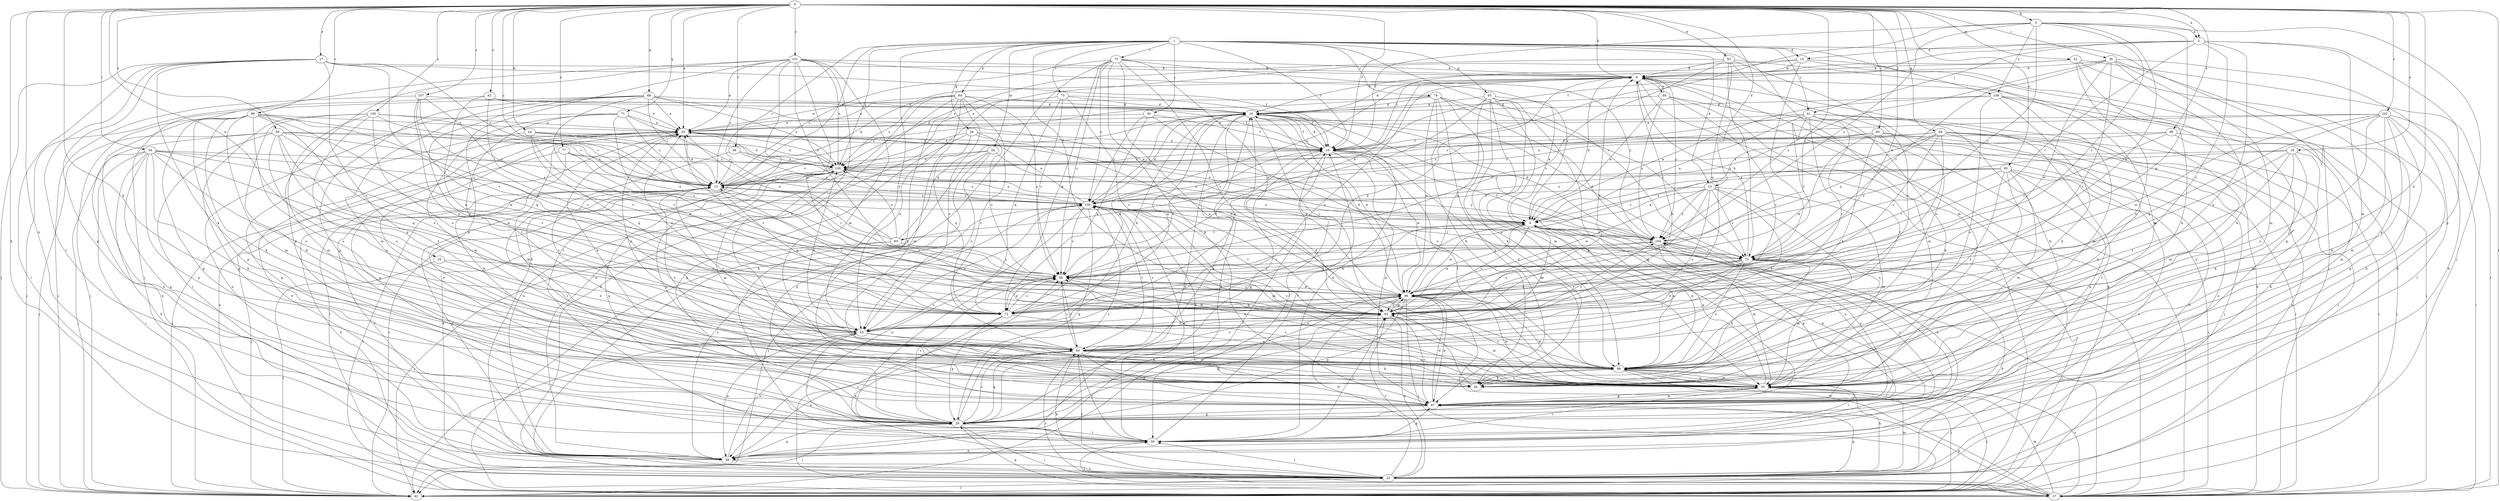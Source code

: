 strict digraph  {
0;
1;
2;
4;
5;
8;
12;
13;
15;
16;
17;
18;
19;
20;
24;
26;
28;
33;
34;
36;
37;
40;
41;
42;
44;
45;
48;
49;
50;
52;
54;
55;
58;
59;
60;
62;
63;
64;
65;
67;
68;
69;
71;
72;
73;
74;
75;
76;
77;
80;
83;
84;
85;
88;
89;
92;
93;
96;
99;
100;
101;
102;
104;
105;
107;
108;
109;
0 -> 2  [label=a];
0 -> 5  [label=b];
0 -> 8  [label=b];
0 -> 12  [label=c];
0 -> 13  [label=d];
0 -> 17  [label=e];
0 -> 18  [label=e];
0 -> 19  [label=e];
0 -> 20  [label=e];
0 -> 24  [label=f];
0 -> 33  [label=h];
0 -> 34  [label=i];
0 -> 36  [label=i];
0 -> 37  [label=i];
0 -> 44  [label=k];
0 -> 45  [label=k];
0 -> 48  [label=l];
0 -> 52  [label=m];
0 -> 58  [label=n];
0 -> 59  [label=n];
0 -> 60  [label=o];
0 -> 62  [label=o];
0 -> 68  [label=q];
0 -> 69  [label=q];
0 -> 71  [label=q];
0 -> 77  [label=s];
0 -> 80  [label=s];
0 -> 85  [label=u];
0 -> 88  [label=u];
0 -> 89  [label=v];
0 -> 93  [label=w];
0 -> 96  [label=w];
0 -> 99  [label=x];
0 -> 101  [label=y];
0 -> 102  [label=y];
0 -> 105  [label=z];
0 -> 107  [label=z];
1 -> 12  [label=c];
1 -> 13  [label=d];
1 -> 15  [label=d];
1 -> 24  [label=f];
1 -> 26  [label=g];
1 -> 33  [label=h];
1 -> 37  [label=i];
1 -> 40  [label=j];
1 -> 41  [label=j];
1 -> 54  [label=m];
1 -> 55  [label=m];
1 -> 63  [label=o];
1 -> 64  [label=p];
1 -> 65  [label=p];
1 -> 73  [label=r];
1 -> 74  [label=r];
1 -> 75  [label=r];
1 -> 76  [label=r];
1 -> 92  [label=v];
1 -> 100  [label=x];
1 -> 108  [label=z];
2 -> 15  [label=d];
2 -> 24  [label=f];
2 -> 41  [label=j];
2 -> 55  [label=m];
2 -> 67  [label=p];
2 -> 76  [label=r];
2 -> 88  [label=u];
2 -> 92  [label=v];
4 -> 8  [label=b];
4 -> 20  [label=e];
4 -> 63  [label=o];
4 -> 72  [label=q];
4 -> 83  [label=t];
4 -> 88  [label=u];
4 -> 92  [label=v];
4 -> 96  [label=w];
4 -> 104  [label=y];
5 -> 2  [label=a];
5 -> 12  [label=c];
5 -> 24  [label=f];
5 -> 42  [label=j];
5 -> 72  [label=q];
5 -> 76  [label=r];
5 -> 80  [label=s];
5 -> 96  [label=w];
5 -> 104  [label=y];
5 -> 108  [label=z];
8 -> 16  [label=d];
8 -> 42  [label=j];
8 -> 49  [label=l];
8 -> 59  [label=n];
8 -> 63  [label=o];
8 -> 104  [label=y];
8 -> 109  [label=z];
12 -> 8  [label=b];
12 -> 20  [label=e];
12 -> 33  [label=h];
12 -> 42  [label=j];
12 -> 59  [label=n];
12 -> 72  [label=q];
12 -> 76  [label=r];
12 -> 88  [label=u];
12 -> 92  [label=v];
12 -> 109  [label=z];
13 -> 4  [label=a];
13 -> 55  [label=m];
13 -> 63  [label=o];
13 -> 76  [label=r];
13 -> 84  [label=t];
13 -> 88  [label=u];
13 -> 92  [label=v];
13 -> 96  [label=w];
13 -> 104  [label=y];
13 -> 109  [label=z];
15 -> 8  [label=b];
15 -> 24  [label=f];
15 -> 28  [label=g];
15 -> 33  [label=h];
15 -> 76  [label=r];
15 -> 100  [label=x];
16 -> 20  [label=e];
16 -> 24  [label=f];
16 -> 28  [label=g];
16 -> 59  [label=n];
16 -> 72  [label=q];
16 -> 92  [label=v];
16 -> 96  [label=w];
16 -> 104  [label=y];
16 -> 109  [label=z];
17 -> 8  [label=b];
17 -> 12  [label=c];
17 -> 24  [label=f];
17 -> 28  [label=g];
17 -> 37  [label=i];
17 -> 42  [label=j];
17 -> 45  [label=k];
17 -> 50  [label=l];
17 -> 63  [label=o];
17 -> 92  [label=v];
18 -> 42  [label=j];
18 -> 63  [label=o];
18 -> 80  [label=s];
19 -> 45  [label=k];
19 -> 55  [label=m];
19 -> 84  [label=t];
19 -> 88  [label=u];
19 -> 96  [label=w];
19 -> 100  [label=x];
19 -> 104  [label=y];
20 -> 24  [label=f];
20 -> 28  [label=g];
20 -> 37  [label=i];
20 -> 55  [label=m];
20 -> 92  [label=v];
24 -> 16  [label=d];
24 -> 28  [label=g];
24 -> 50  [label=l];
24 -> 67  [label=p];
24 -> 80  [label=s];
24 -> 96  [label=w];
24 -> 100  [label=x];
26 -> 24  [label=f];
26 -> 28  [label=g];
26 -> 59  [label=n];
26 -> 72  [label=q];
26 -> 80  [label=s];
26 -> 96  [label=w];
28 -> 4  [label=a];
28 -> 20  [label=e];
28 -> 37  [label=i];
28 -> 42  [label=j];
28 -> 50  [label=l];
28 -> 80  [label=s];
28 -> 84  [label=t];
28 -> 96  [label=w];
28 -> 104  [label=y];
28 -> 109  [label=z];
33 -> 20  [label=e];
33 -> 37  [label=i];
33 -> 42  [label=j];
33 -> 50  [label=l];
33 -> 55  [label=m];
33 -> 67  [label=p];
33 -> 84  [label=t];
33 -> 92  [label=v];
33 -> 96  [label=w];
33 -> 100  [label=x];
34 -> 28  [label=g];
34 -> 33  [label=h];
34 -> 37  [label=i];
34 -> 42  [label=j];
34 -> 45  [label=k];
34 -> 63  [label=o];
34 -> 67  [label=p];
34 -> 72  [label=q];
34 -> 96  [label=w];
34 -> 100  [label=x];
34 -> 109  [label=z];
36 -> 8  [label=b];
36 -> 33  [label=h];
36 -> 45  [label=k];
36 -> 55  [label=m];
36 -> 67  [label=p];
36 -> 76  [label=r];
36 -> 92  [label=v];
36 -> 96  [label=w];
36 -> 104  [label=y];
37 -> 8  [label=b];
37 -> 12  [label=c];
37 -> 28  [label=g];
37 -> 50  [label=l];
37 -> 55  [label=m];
37 -> 67  [label=p];
37 -> 80  [label=s];
37 -> 84  [label=t];
37 -> 88  [label=u];
37 -> 96  [label=w];
40 -> 20  [label=e];
40 -> 24  [label=f];
40 -> 72  [label=q];
40 -> 88  [label=u];
40 -> 109  [label=z];
41 -> 4  [label=a];
41 -> 20  [label=e];
41 -> 42  [label=j];
41 -> 45  [label=k];
41 -> 50  [label=l];
41 -> 76  [label=r];
41 -> 84  [label=t];
41 -> 92  [label=v];
41 -> 109  [label=z];
42 -> 8  [label=b];
42 -> 24  [label=f];
44 -> 12  [label=c];
44 -> 24  [label=f];
44 -> 28  [label=g];
44 -> 72  [label=q];
44 -> 96  [label=w];
44 -> 100  [label=x];
45 -> 16  [label=d];
45 -> 88  [label=u];
48 -> 84  [label=t];
48 -> 100  [label=x];
48 -> 109  [label=z];
49 -> 4  [label=a];
49 -> 8  [label=b];
49 -> 16  [label=d];
49 -> 37  [label=i];
49 -> 55  [label=m];
49 -> 92  [label=v];
49 -> 104  [label=y];
50 -> 4  [label=a];
50 -> 16  [label=d];
50 -> 24  [label=f];
50 -> 59  [label=n];
50 -> 67  [label=p];
50 -> 92  [label=v];
50 -> 109  [label=z];
52 -> 8  [label=b];
52 -> 16  [label=d];
52 -> 33  [label=h];
52 -> 37  [label=i];
52 -> 45  [label=k];
52 -> 88  [label=u];
54 -> 4  [label=a];
54 -> 12  [label=c];
54 -> 28  [label=g];
54 -> 37  [label=i];
54 -> 63  [label=o];
54 -> 100  [label=x];
55 -> 4  [label=a];
55 -> 24  [label=f];
55 -> 42  [label=j];
55 -> 50  [label=l];
55 -> 67  [label=p];
55 -> 80  [label=s];
55 -> 88  [label=u];
55 -> 96  [label=w];
55 -> 109  [label=z];
58 -> 12  [label=c];
58 -> 24  [label=f];
58 -> 42  [label=j];
58 -> 50  [label=l];
58 -> 59  [label=n];
58 -> 72  [label=q];
58 -> 84  [label=t];
58 -> 88  [label=u];
58 -> 92  [label=v];
58 -> 100  [label=x];
59 -> 12  [label=c];
59 -> 16  [label=d];
59 -> 20  [label=e];
59 -> 28  [label=g];
59 -> 33  [label=h];
59 -> 63  [label=o];
59 -> 109  [label=z];
60 -> 24  [label=f];
60 -> 33  [label=h];
60 -> 37  [label=i];
60 -> 42  [label=j];
60 -> 59  [label=n];
60 -> 80  [label=s];
60 -> 84  [label=t];
60 -> 96  [label=w];
60 -> 100  [label=x];
62 -> 16  [label=d];
62 -> 20  [label=e];
62 -> 24  [label=f];
62 -> 42  [label=j];
62 -> 72  [label=q];
62 -> 92  [label=v];
63 -> 16  [label=d];
63 -> 42  [label=j];
63 -> 45  [label=k];
63 -> 50  [label=l];
63 -> 59  [label=n];
63 -> 84  [label=t];
63 -> 100  [label=x];
63 -> 104  [label=y];
63 -> 109  [label=z];
64 -> 16  [label=d];
64 -> 20  [label=e];
64 -> 33  [label=h];
64 -> 45  [label=k];
64 -> 55  [label=m];
64 -> 59  [label=n];
64 -> 63  [label=o];
64 -> 80  [label=s];
64 -> 84  [label=t];
64 -> 100  [label=x];
65 -> 4  [label=a];
65 -> 16  [label=d];
65 -> 28  [label=g];
65 -> 45  [label=k];
65 -> 55  [label=m];
65 -> 63  [label=o];
65 -> 67  [label=p];
65 -> 88  [label=u];
65 -> 96  [label=w];
67 -> 4  [label=a];
67 -> 8  [label=b];
67 -> 12  [label=c];
67 -> 28  [label=g];
67 -> 55  [label=m];
67 -> 92  [label=v];
67 -> 96  [label=w];
67 -> 104  [label=y];
67 -> 109  [label=z];
68 -> 4  [label=a];
68 -> 12  [label=c];
68 -> 16  [label=d];
68 -> 20  [label=e];
68 -> 42  [label=j];
68 -> 55  [label=m];
68 -> 63  [label=o];
68 -> 67  [label=p];
68 -> 92  [label=v];
68 -> 100  [label=x];
69 -> 4  [label=a];
69 -> 24  [label=f];
69 -> 33  [label=h];
69 -> 37  [label=i];
69 -> 45  [label=k];
69 -> 55  [label=m];
69 -> 80  [label=s];
69 -> 92  [label=v];
69 -> 104  [label=y];
69 -> 109  [label=z];
71 -> 12  [label=c];
71 -> 20  [label=e];
71 -> 55  [label=m];
71 -> 59  [label=n];
71 -> 80  [label=s];
71 -> 84  [label=t];
71 -> 109  [label=z];
72 -> 4  [label=a];
72 -> 8  [label=b];
72 -> 12  [label=c];
72 -> 16  [label=d];
72 -> 20  [label=e];
72 -> 28  [label=g];
72 -> 33  [label=h];
72 -> 80  [label=s];
72 -> 88  [label=u];
72 -> 96  [label=w];
73 -> 16  [label=d];
73 -> 24  [label=f];
73 -> 63  [label=o];
73 -> 72  [label=q];
73 -> 80  [label=s];
73 -> 92  [label=v];
74 -> 12  [label=c];
74 -> 16  [label=d];
74 -> 20  [label=e];
74 -> 37  [label=i];
74 -> 45  [label=k];
74 -> 67  [label=p];
74 -> 76  [label=r];
74 -> 88  [label=u];
74 -> 96  [label=w];
75 -> 8  [label=b];
75 -> 12  [label=c];
75 -> 33  [label=h];
75 -> 67  [label=p];
75 -> 72  [label=q];
75 -> 80  [label=s];
75 -> 88  [label=u];
75 -> 92  [label=v];
75 -> 96  [label=w];
75 -> 104  [label=y];
75 -> 109  [label=z];
76 -> 8  [label=b];
76 -> 16  [label=d];
76 -> 33  [label=h];
76 -> 37  [label=i];
76 -> 42  [label=j];
76 -> 45  [label=k];
76 -> 55  [label=m];
76 -> 63  [label=o];
76 -> 72  [label=q];
76 -> 80  [label=s];
76 -> 84  [label=t];
76 -> 88  [label=u];
76 -> 92  [label=v];
76 -> 96  [label=w];
77 -> 4  [label=a];
77 -> 42  [label=j];
77 -> 45  [label=k];
77 -> 80  [label=s];
77 -> 100  [label=x];
80 -> 24  [label=f];
80 -> 50  [label=l];
80 -> 63  [label=o];
80 -> 72  [label=q];
80 -> 84  [label=t];
80 -> 88  [label=u];
80 -> 96  [label=w];
83 -> 8  [label=b];
83 -> 12  [label=c];
83 -> 16  [label=d];
83 -> 20  [label=e];
83 -> 42  [label=j];
83 -> 50  [label=l];
83 -> 80  [label=s];
83 -> 100  [label=x];
84 -> 8  [label=b];
84 -> 12  [label=c];
84 -> 20  [label=e];
84 -> 28  [label=g];
84 -> 33  [label=h];
84 -> 45  [label=k];
84 -> 50  [label=l];
84 -> 59  [label=n];
84 -> 67  [label=p];
84 -> 80  [label=s];
84 -> 88  [label=u];
84 -> 92  [label=v];
84 -> 109  [label=z];
85 -> 4  [label=a];
85 -> 12  [label=c];
85 -> 37  [label=i];
85 -> 55  [label=m];
85 -> 59  [label=n];
85 -> 67  [label=p];
85 -> 76  [label=r];
85 -> 84  [label=t];
85 -> 88  [label=u];
85 -> 109  [label=z];
88 -> 4  [label=a];
88 -> 20  [label=e];
88 -> 24  [label=f];
88 -> 33  [label=h];
88 -> 42  [label=j];
88 -> 45  [label=k];
88 -> 50  [label=l];
88 -> 55  [label=m];
88 -> 92  [label=v];
89 -> 12  [label=c];
89 -> 20  [label=e];
89 -> 28  [label=g];
89 -> 45  [label=k];
89 -> 55  [label=m];
89 -> 59  [label=n];
89 -> 63  [label=o];
89 -> 67  [label=p];
89 -> 80  [label=s];
89 -> 88  [label=u];
89 -> 96  [label=w];
92 -> 4  [label=a];
92 -> 8  [label=b];
92 -> 28  [label=g];
92 -> 33  [label=h];
92 -> 55  [label=m];
92 -> 63  [label=o];
92 -> 96  [label=w];
92 -> 104  [label=y];
93 -> 8  [label=b];
93 -> 55  [label=m];
93 -> 63  [label=o];
93 -> 76  [label=r];
93 -> 80  [label=s];
93 -> 88  [label=u];
93 -> 96  [label=w];
93 -> 100  [label=x];
96 -> 16  [label=d];
96 -> 28  [label=g];
96 -> 42  [label=j];
96 -> 55  [label=m];
96 -> 63  [label=o];
96 -> 67  [label=p];
96 -> 72  [label=q];
96 -> 80  [label=s];
96 -> 92  [label=v];
99 -> 12  [label=c];
99 -> 24  [label=f];
99 -> 42  [label=j];
99 -> 55  [label=m];
99 -> 76  [label=r];
100 -> 12  [label=c];
100 -> 20  [label=e];
100 -> 28  [label=g];
100 -> 42  [label=j];
100 -> 55  [label=m];
100 -> 67  [label=p];
100 -> 104  [label=y];
101 -> 4  [label=a];
101 -> 8  [label=b];
101 -> 12  [label=c];
101 -> 20  [label=e];
101 -> 28  [label=g];
101 -> 42  [label=j];
101 -> 50  [label=l];
101 -> 55  [label=m];
101 -> 67  [label=p];
101 -> 80  [label=s];
101 -> 88  [label=u];
101 -> 96  [label=w];
101 -> 100  [label=x];
102 -> 12  [label=c];
102 -> 20  [label=e];
102 -> 28  [label=g];
102 -> 37  [label=i];
102 -> 45  [label=k];
102 -> 50  [label=l];
102 -> 55  [label=m];
102 -> 72  [label=q];
102 -> 88  [label=u];
102 -> 96  [label=w];
104 -> 16  [label=d];
104 -> 20  [label=e];
104 -> 24  [label=f];
104 -> 50  [label=l];
104 -> 55  [label=m];
104 -> 67  [label=p];
104 -> 76  [label=r];
104 -> 80  [label=s];
104 -> 100  [label=x];
105 -> 12  [label=c];
105 -> 20  [label=e];
105 -> 28  [label=g];
105 -> 45  [label=k];
105 -> 55  [label=m];
105 -> 63  [label=o];
105 -> 88  [label=u];
105 -> 109  [label=z];
107 -> 16  [label=d];
107 -> 42  [label=j];
107 -> 63  [label=o];
107 -> 72  [label=q];
107 -> 76  [label=r];
107 -> 92  [label=v];
108 -> 4  [label=a];
108 -> 16  [label=d];
108 -> 33  [label=h];
108 -> 37  [label=i];
108 -> 45  [label=k];
108 -> 55  [label=m];
108 -> 88  [label=u];
109 -> 4  [label=a];
109 -> 12  [label=c];
109 -> 16  [label=d];
109 -> 20  [label=e];
109 -> 28  [label=g];
109 -> 42  [label=j];
109 -> 55  [label=m];
109 -> 59  [label=n];
109 -> 76  [label=r];
109 -> 80  [label=s];
109 -> 84  [label=t];
109 -> 92  [label=v];
109 -> 100  [label=x];
}
